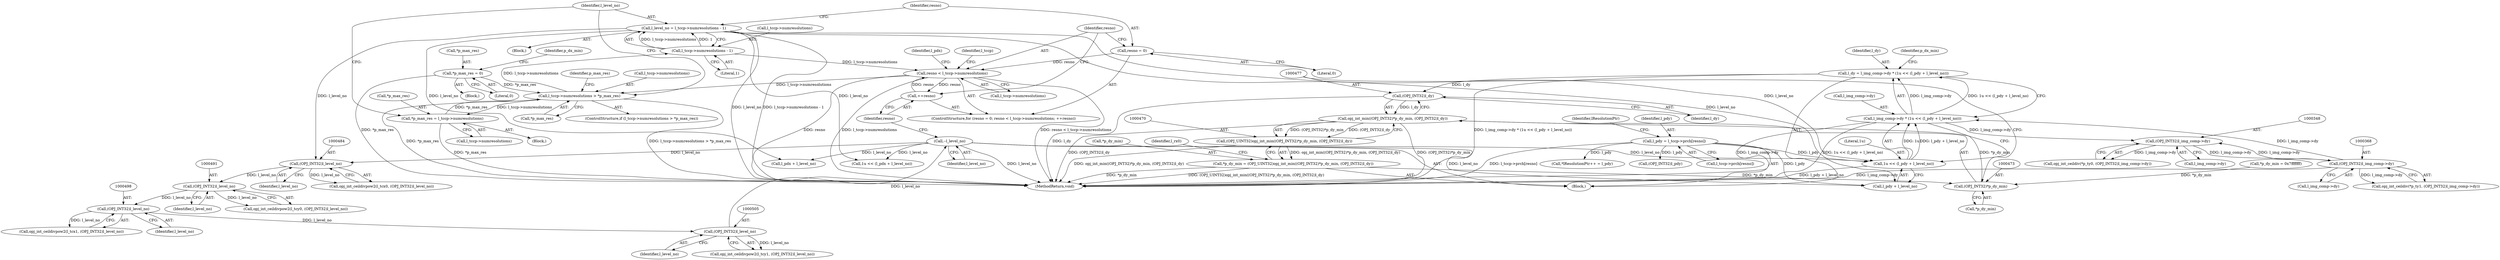digraph "0_openjpeg_5d00b719f4b93b1445e6fb4c766b9a9883c57949@integer" {
"1000442" [label="(Call,l_dy = l_img_comp->dy * (1u << (l_pdy + l_level_no)))"];
"1000444" [label="(Call,l_img_comp->dy * (1u << (l_pdy + l_level_no)))"];
"1000367" [label="(Call,(OPJ_INT32)l_img_comp->dy)"];
"1000347" [label="(Call,(OPJ_INT32)l_img_comp->dy)"];
"1000448" [label="(Call,1u << (l_pdy + l_level_no))"];
"1000414" [label="(Call,l_pdy = l_tccp->prch[resno])"];
"1000596" [label="(Call,--l_level_no)"];
"1000504" [label="(Call,(OPJ_INT32)l_level_no)"];
"1000497" [label="(Call,(OPJ_INT32)l_level_no)"];
"1000490" [label="(Call,(OPJ_INT32)l_level_no)"];
"1000483" [label="(Call,(OPJ_INT32)l_level_no)"];
"1000386" [label="(Call,l_level_no = l_tccp->numresolutions - 1)"];
"1000388" [label="(Call,l_tccp->numresolutions - 1)"];
"1000373" [label="(Call,l_tccp->numresolutions > *p_max_res)"];
"1000397" [label="(Call,resno < l_tccp->numresolutions)"];
"1000402" [label="(Call,++resno)"];
"1000394" [label="(Call,resno = 0)"];
"1000285" [label="(Call,*p_max_res = 0)"];
"1000380" [label="(Call,*p_max_res = l_tccp->numresolutions)"];
"1000476" [label="(Call,(OPJ_INT32)l_dy)"];
"1000471" [label="(Call,opj_int_min((OPJ_INT32)*p_dy_min, (OPJ_INT32)l_dy))"];
"1000469" [label="(Call,(OPJ_UINT32)opj_int_min((OPJ_INT32)*p_dy_min, (OPJ_INT32)l_dy))"];
"1000466" [label="(Call,*p_dy_min = (OPJ_UINT32)opj_int_min((OPJ_INT32)*p_dy_min, (OPJ_INT32)l_dy))"];
"1000472" [label="(Call,(OPJ_INT32)*p_dy_min)"];
"1000414" [label="(Call,l_pdy = l_tccp->prch[resno])"];
"1000369" [label="(Call,l_img_comp->dy)"];
"1000387" [label="(Identifier,l_level_no)"];
"1000347" [label="(Call,(OPJ_INT32)l_img_comp->dy)"];
"1000499" [label="(Identifier,l_level_no)"];
"1000381" [label="(Call,*p_max_res)"];
"1000506" [label="(Identifier,l_level_no)"];
"1000404" [label="(Block,)"];
"1000495" [label="(Call,opj_int_ceildivpow2(l_tcx1, (OPJ_INT32)l_level_no))"];
"1000448" [label="(Call,1u << (l_pdy + l_level_no))"];
"1000488" [label="(Call,opj_int_ceildivpow2(l_tcy0, (OPJ_INT32)l_level_no))"];
"1000386" [label="(Call,l_level_no = l_tccp->numresolutions - 1)"];
"1000415" [label="(Identifier,l_pdy)"];
"1000286" [label="(Call,*p_max_res)"];
"1000596" [label="(Call,--l_level_no)"];
"1000444" [label="(Call,l_img_comp->dy * (1u << (l_pdy + l_level_no)))"];
"1000443" [label="(Identifier,l_dy)"];
"1000367" [label="(Call,(OPJ_INT32)l_img_comp->dy)"];
"1000467" [label="(Call,*p_dy_min)"];
"1000602" [label="(MethodReturn,void)"];
"1000442" [label="(Call,l_dy = l_img_comp->dy * (1u << (l_pdy + l_level_no)))"];
"1000392" [label="(Literal,1)"];
"1000424" [label="(Identifier,lResolutionPtr)"];
"1000397" [label="(Call,resno < l_tccp->numresolutions)"];
"1000408" [label="(Identifier,l_pdx)"];
"1000416" [label="(Call,l_tccp->prch[resno])"];
"1000388" [label="(Call,l_tccp->numresolutions - 1)"];
"1000483" [label="(Call,(OPJ_INT32)l_level_no)"];
"1000379" [label="(Block,)"];
"1000472" [label="(Call,(OPJ_INT32)*p_dy_min)"];
"1000285" [label="(Call,*p_max_res = 0)"];
"1000478" [label="(Identifier,l_dy)"];
"1000380" [label="(Call,*p_max_res = l_tccp->numresolutions)"];
"1000597" [label="(Identifier,l_level_no)"];
"1000485" [label="(Identifier,l_level_no)"];
"1000502" [label="(Call,opj_int_ceildivpow2(l_tcy1, (OPJ_INT32)l_level_no))"];
"1000396" [label="(Literal,0)"];
"1000393" [label="(ControlStructure,for (resno = 0; resno < l_tccp->numresolutions; ++resno))"];
"1000469" [label="(Call,(OPJ_UINT32)opj_int_min((OPJ_INT32)*p_dy_min, (OPJ_INT32)l_dy))"];
"1000455" [label="(Identifier,p_dx_min)"];
"1000344" [label="(Call,opj_int_ceildiv(*p_ty0, (OPJ_INT32)l_img_comp->dy))"];
"1000402" [label="(Call,++resno)"];
"1000599" [label="(Identifier,l_tccp)"];
"1000480" [label="(Identifier,l_rx0)"];
"1000445" [label="(Call,l_img_comp->dy)"];
"1000394" [label="(Call,resno = 0)"];
"1000474" [label="(Call,*p_dy_min)"];
"1000377" [label="(Call,*p_max_res)"];
"1000466" [label="(Call,*p_dy_min = (OPJ_UINT32)opj_int_min((OPJ_INT32)*p_dy_min, (OPJ_INT32)l_dy))"];
"1000373" [label="(Call,l_tccp->numresolutions > *p_max_res)"];
"1000426" [label="(Call,*lResolutionPtr++ = l_pdy)"];
"1000449" [label="(Literal,1u)"];
"1000476" [label="(Call,(OPJ_INT32)l_dy)"];
"1000403" [label="(Identifier,resno)"];
"1000288" [label="(Literal,0)"];
"1000450" [label="(Call,l_pdy + l_level_no)"];
"1000308" [label="(Block,)"];
"1000439" [label="(Call,l_pdx + l_level_no)"];
"1000481" [label="(Call,opj_int_ceildivpow2(l_tcx0, (OPJ_INT32)l_level_no))"];
"1000492" [label="(Identifier,l_level_no)"];
"1000349" [label="(Call,l_img_comp->dy)"];
"1000382" [label="(Identifier,p_max_res)"];
"1000504" [label="(Call,(OPJ_INT32)l_level_no)"];
"1000291" [label="(Identifier,p_dx_min)"];
"1000398" [label="(Identifier,resno)"];
"1000364" [label="(Call,opj_int_ceildiv(*p_ty1, (OPJ_INT32)l_img_comp->dy))"];
"1000372" [label="(ControlStructure,if (l_tccp->numresolutions > *p_max_res))"];
"1000471" [label="(Call,opj_int_min((OPJ_INT32)*p_dy_min, (OPJ_INT32)l_dy))"];
"1000437" [label="(Call,1u << (l_pdx + l_level_no))"];
"1000383" [label="(Call,l_tccp->numresolutions)"];
"1000521" [label="(Call,(OPJ_INT32)l_pdy)"];
"1000399" [label="(Call,l_tccp->numresolutions)"];
"1000497" [label="(Call,(OPJ_INT32)l_level_no)"];
"1000490" [label="(Call,(OPJ_INT32)l_level_no)"];
"1000129" [label="(Block,)"];
"1000389" [label="(Call,l_tccp->numresolutions)"];
"1000293" [label="(Call,*p_dy_min = 0x7fffffff)"];
"1000374" [label="(Call,l_tccp->numresolutions)"];
"1000395" [label="(Identifier,resno)"];
"1000442" -> "1000404"  [label="AST: "];
"1000442" -> "1000444"  [label="CFG: "];
"1000443" -> "1000442"  [label="AST: "];
"1000444" -> "1000442"  [label="AST: "];
"1000455" -> "1000442"  [label="CFG: "];
"1000442" -> "1000602"  [label="DDG: l_img_comp->dy * (1u << (l_pdy + l_level_no))"];
"1000444" -> "1000442"  [label="DDG: l_img_comp->dy"];
"1000444" -> "1000442"  [label="DDG: 1u << (l_pdy + l_level_no)"];
"1000442" -> "1000476"  [label="DDG: l_dy"];
"1000444" -> "1000448"  [label="CFG: "];
"1000445" -> "1000444"  [label="AST: "];
"1000448" -> "1000444"  [label="AST: "];
"1000444" -> "1000602"  [label="DDG: l_img_comp->dy"];
"1000444" -> "1000602"  [label="DDG: 1u << (l_pdy + l_level_no)"];
"1000444" -> "1000347"  [label="DDG: l_img_comp->dy"];
"1000367" -> "1000444"  [label="DDG: l_img_comp->dy"];
"1000448" -> "1000444"  [label="DDG: 1u"];
"1000448" -> "1000444"  [label="DDG: l_pdy + l_level_no"];
"1000367" -> "1000364"  [label="AST: "];
"1000367" -> "1000369"  [label="CFG: "];
"1000368" -> "1000367"  [label="AST: "];
"1000369" -> "1000367"  [label="AST: "];
"1000364" -> "1000367"  [label="CFG: "];
"1000367" -> "1000602"  [label="DDG: l_img_comp->dy"];
"1000367" -> "1000347"  [label="DDG: l_img_comp->dy"];
"1000367" -> "1000364"  [label="DDG: l_img_comp->dy"];
"1000347" -> "1000367"  [label="DDG: l_img_comp->dy"];
"1000347" -> "1000344"  [label="AST: "];
"1000347" -> "1000349"  [label="CFG: "];
"1000348" -> "1000347"  [label="AST: "];
"1000349" -> "1000347"  [label="AST: "];
"1000344" -> "1000347"  [label="CFG: "];
"1000347" -> "1000344"  [label="DDG: l_img_comp->dy"];
"1000448" -> "1000450"  [label="CFG: "];
"1000449" -> "1000448"  [label="AST: "];
"1000450" -> "1000448"  [label="AST: "];
"1000448" -> "1000602"  [label="DDG: l_pdy + l_level_no"];
"1000414" -> "1000448"  [label="DDG: l_pdy"];
"1000596" -> "1000448"  [label="DDG: l_level_no"];
"1000386" -> "1000448"  [label="DDG: l_level_no"];
"1000414" -> "1000404"  [label="AST: "];
"1000414" -> "1000416"  [label="CFG: "];
"1000415" -> "1000414"  [label="AST: "];
"1000416" -> "1000414"  [label="AST: "];
"1000424" -> "1000414"  [label="CFG: "];
"1000414" -> "1000602"  [label="DDG: l_tccp->prch[resno]"];
"1000414" -> "1000426"  [label="DDG: l_pdy"];
"1000414" -> "1000450"  [label="DDG: l_pdy"];
"1000414" -> "1000521"  [label="DDG: l_pdy"];
"1000596" -> "1000404"  [label="AST: "];
"1000596" -> "1000597"  [label="CFG: "];
"1000597" -> "1000596"  [label="AST: "];
"1000403" -> "1000596"  [label="CFG: "];
"1000596" -> "1000602"  [label="DDG: l_level_no"];
"1000596" -> "1000437"  [label="DDG: l_level_no"];
"1000596" -> "1000439"  [label="DDG: l_level_no"];
"1000596" -> "1000450"  [label="DDG: l_level_no"];
"1000596" -> "1000483"  [label="DDG: l_level_no"];
"1000504" -> "1000596"  [label="DDG: l_level_no"];
"1000504" -> "1000502"  [label="AST: "];
"1000504" -> "1000506"  [label="CFG: "];
"1000505" -> "1000504"  [label="AST: "];
"1000506" -> "1000504"  [label="AST: "];
"1000502" -> "1000504"  [label="CFG: "];
"1000504" -> "1000502"  [label="DDG: l_level_no"];
"1000497" -> "1000504"  [label="DDG: l_level_no"];
"1000497" -> "1000495"  [label="AST: "];
"1000497" -> "1000499"  [label="CFG: "];
"1000498" -> "1000497"  [label="AST: "];
"1000499" -> "1000497"  [label="AST: "];
"1000495" -> "1000497"  [label="CFG: "];
"1000497" -> "1000495"  [label="DDG: l_level_no"];
"1000490" -> "1000497"  [label="DDG: l_level_no"];
"1000490" -> "1000488"  [label="AST: "];
"1000490" -> "1000492"  [label="CFG: "];
"1000491" -> "1000490"  [label="AST: "];
"1000492" -> "1000490"  [label="AST: "];
"1000488" -> "1000490"  [label="CFG: "];
"1000490" -> "1000488"  [label="DDG: l_level_no"];
"1000483" -> "1000490"  [label="DDG: l_level_no"];
"1000483" -> "1000481"  [label="AST: "];
"1000483" -> "1000485"  [label="CFG: "];
"1000484" -> "1000483"  [label="AST: "];
"1000485" -> "1000483"  [label="AST: "];
"1000481" -> "1000483"  [label="CFG: "];
"1000483" -> "1000481"  [label="DDG: l_level_no"];
"1000386" -> "1000483"  [label="DDG: l_level_no"];
"1000386" -> "1000308"  [label="AST: "];
"1000386" -> "1000388"  [label="CFG: "];
"1000387" -> "1000386"  [label="AST: "];
"1000388" -> "1000386"  [label="AST: "];
"1000395" -> "1000386"  [label="CFG: "];
"1000386" -> "1000602"  [label="DDG: l_tccp->numresolutions - 1"];
"1000386" -> "1000602"  [label="DDG: l_level_no"];
"1000388" -> "1000386"  [label="DDG: l_tccp->numresolutions"];
"1000388" -> "1000386"  [label="DDG: 1"];
"1000386" -> "1000437"  [label="DDG: l_level_no"];
"1000386" -> "1000439"  [label="DDG: l_level_no"];
"1000386" -> "1000450"  [label="DDG: l_level_no"];
"1000388" -> "1000392"  [label="CFG: "];
"1000389" -> "1000388"  [label="AST: "];
"1000392" -> "1000388"  [label="AST: "];
"1000373" -> "1000388"  [label="DDG: l_tccp->numresolutions"];
"1000388" -> "1000397"  [label="DDG: l_tccp->numresolutions"];
"1000373" -> "1000372"  [label="AST: "];
"1000373" -> "1000377"  [label="CFG: "];
"1000374" -> "1000373"  [label="AST: "];
"1000377" -> "1000373"  [label="AST: "];
"1000382" -> "1000373"  [label="CFG: "];
"1000387" -> "1000373"  [label="CFG: "];
"1000373" -> "1000602"  [label="DDG: *p_max_res"];
"1000373" -> "1000602"  [label="DDG: l_tccp->numresolutions > *p_max_res"];
"1000397" -> "1000373"  [label="DDG: l_tccp->numresolutions"];
"1000285" -> "1000373"  [label="DDG: *p_max_res"];
"1000380" -> "1000373"  [label="DDG: *p_max_res"];
"1000373" -> "1000380"  [label="DDG: l_tccp->numresolutions"];
"1000397" -> "1000393"  [label="AST: "];
"1000397" -> "1000399"  [label="CFG: "];
"1000398" -> "1000397"  [label="AST: "];
"1000399" -> "1000397"  [label="AST: "];
"1000408" -> "1000397"  [label="CFG: "];
"1000599" -> "1000397"  [label="CFG: "];
"1000397" -> "1000602"  [label="DDG: resno < l_tccp->numresolutions"];
"1000397" -> "1000602"  [label="DDG: resno"];
"1000397" -> "1000602"  [label="DDG: l_tccp->numresolutions"];
"1000402" -> "1000397"  [label="DDG: resno"];
"1000394" -> "1000397"  [label="DDG: resno"];
"1000397" -> "1000402"  [label="DDG: resno"];
"1000402" -> "1000393"  [label="AST: "];
"1000402" -> "1000403"  [label="CFG: "];
"1000403" -> "1000402"  [label="AST: "];
"1000398" -> "1000402"  [label="CFG: "];
"1000394" -> "1000393"  [label="AST: "];
"1000394" -> "1000396"  [label="CFG: "];
"1000395" -> "1000394"  [label="AST: "];
"1000396" -> "1000394"  [label="AST: "];
"1000398" -> "1000394"  [label="CFG: "];
"1000285" -> "1000129"  [label="AST: "];
"1000285" -> "1000288"  [label="CFG: "];
"1000286" -> "1000285"  [label="AST: "];
"1000288" -> "1000285"  [label="AST: "];
"1000291" -> "1000285"  [label="CFG: "];
"1000285" -> "1000602"  [label="DDG: *p_max_res"];
"1000380" -> "1000379"  [label="AST: "];
"1000380" -> "1000383"  [label="CFG: "];
"1000381" -> "1000380"  [label="AST: "];
"1000383" -> "1000380"  [label="AST: "];
"1000387" -> "1000380"  [label="CFG: "];
"1000380" -> "1000602"  [label="DDG: *p_max_res"];
"1000476" -> "1000471"  [label="AST: "];
"1000476" -> "1000478"  [label="CFG: "];
"1000477" -> "1000476"  [label="AST: "];
"1000478" -> "1000476"  [label="AST: "];
"1000471" -> "1000476"  [label="CFG: "];
"1000476" -> "1000602"  [label="DDG: l_dy"];
"1000476" -> "1000471"  [label="DDG: l_dy"];
"1000471" -> "1000469"  [label="AST: "];
"1000472" -> "1000471"  [label="AST: "];
"1000469" -> "1000471"  [label="CFG: "];
"1000471" -> "1000602"  [label="DDG: (OPJ_INT32)*p_dy_min"];
"1000471" -> "1000602"  [label="DDG: (OPJ_INT32)l_dy"];
"1000471" -> "1000469"  [label="DDG: (OPJ_INT32)*p_dy_min"];
"1000471" -> "1000469"  [label="DDG: (OPJ_INT32)l_dy"];
"1000472" -> "1000471"  [label="DDG: *p_dy_min"];
"1000469" -> "1000466"  [label="AST: "];
"1000470" -> "1000469"  [label="AST: "];
"1000466" -> "1000469"  [label="CFG: "];
"1000469" -> "1000602"  [label="DDG: opj_int_min((OPJ_INT32)*p_dy_min, (OPJ_INT32)l_dy)"];
"1000469" -> "1000466"  [label="DDG: opj_int_min((OPJ_INT32)*p_dy_min, (OPJ_INT32)l_dy)"];
"1000466" -> "1000404"  [label="AST: "];
"1000467" -> "1000466"  [label="AST: "];
"1000480" -> "1000466"  [label="CFG: "];
"1000466" -> "1000602"  [label="DDG: *p_dy_min"];
"1000466" -> "1000602"  [label="DDG: (OPJ_UINT32)opj_int_min((OPJ_INT32)*p_dy_min, (OPJ_INT32)l_dy)"];
"1000466" -> "1000472"  [label="DDG: *p_dy_min"];
"1000472" -> "1000474"  [label="CFG: "];
"1000473" -> "1000472"  [label="AST: "];
"1000474" -> "1000472"  [label="AST: "];
"1000477" -> "1000472"  [label="CFG: "];
"1000293" -> "1000472"  [label="DDG: *p_dy_min"];
}
